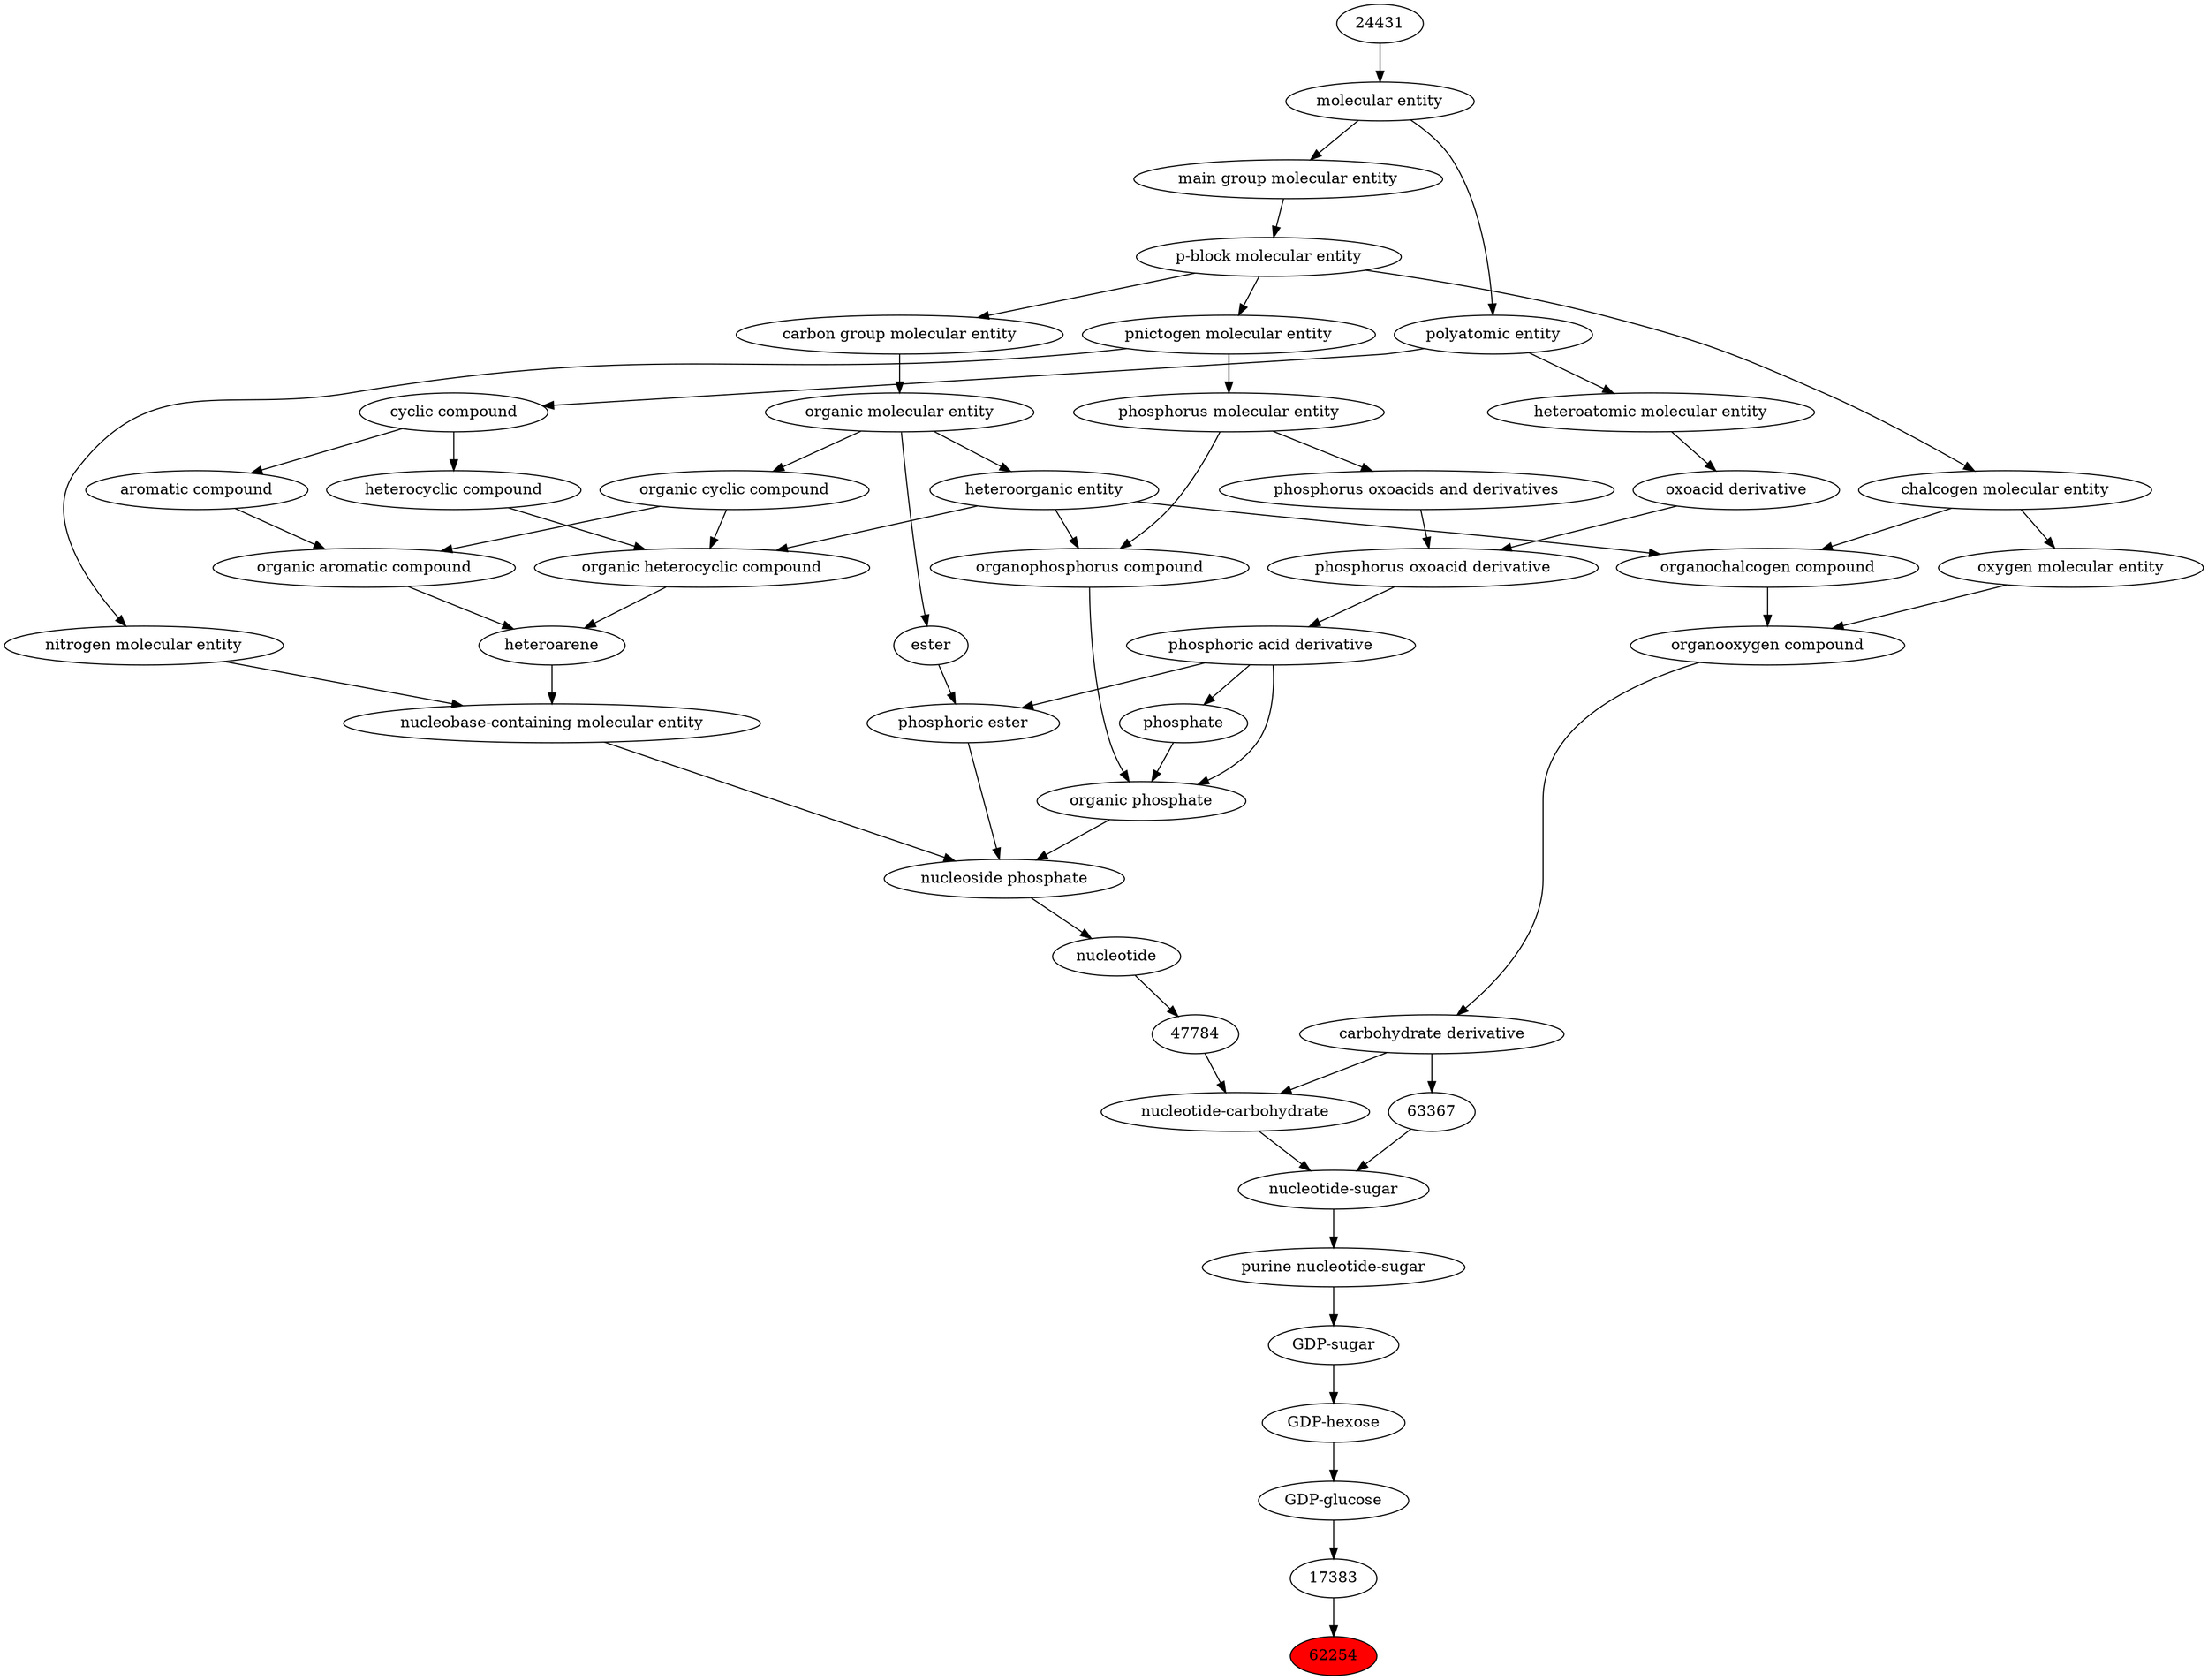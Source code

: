 digraph tree{ 
62254 [label="62254" fillcolor=red style=filled]
17383 -> 62254
17383 [label="17383"]
29062 -> 17383
29062 [label="GDP-glucose"]
21167 -> 29062
21167 [label="GDP-hexose"]
21169 -> 21167
21169 [label="GDP-sugar"]
64711 -> 21169
64711 [label="purine nucleotide-sugar"]
25609 -> 64711
25609 [label="nucleotide-sugar"]
35241 -> 25609
63367 -> 25609
35241 [label="nucleotide-carbohydrate"]
47784 -> 35241
63299 -> 35241
63367 [label="63367"]
63299 -> 63367
47784 [label="47784"]
36976 -> 47784
63299 [label="carbohydrate derivative"]
36963 -> 63299
36976 [label="nucleotide"]
25608 -> 36976
36963 [label="organooxygen compound"]
36962 -> 36963
25806 -> 36963
25608 [label="nucleoside phosphate"]
25703 -> 25608
37734 -> 25608
61120 -> 25608
36962 [label="organochalcogen compound"]
33285 -> 36962
33304 -> 36962
25806 [label="oxygen molecular entity"]
33304 -> 25806
25703 [label="organic phosphate"]
26079 -> 25703
25710 -> 25703
26020 -> 25703
37734 [label="phosphoric ester"]
26079 -> 37734
35701 -> 37734
61120 [label="nucleobase-containing molecular entity"]
33833 -> 61120
51143 -> 61120
33285 [label="heteroorganic entity"]
50860 -> 33285
33304 [label="chalcogen molecular entity"]
33675 -> 33304
26079 [label="phosphoric acid derivative"]
36359 -> 26079
25710 [label="organophosphorus compound"]
33285 -> 25710
26082 -> 25710
26020 [label="phosphate"]
26079 -> 26020
35701 [label="ester"]
50860 -> 35701
33833 [label="heteroarene"]
33659 -> 33833
24532 -> 33833
51143 [label="nitrogen molecular entity"]
33302 -> 51143
50860 [label="organic molecular entity"]
33582 -> 50860
33675 [label="p-block molecular entity"]
33579 -> 33675
36359 [label="phosphorus oxoacid derivative"]
33241 -> 36359
36360 -> 36359
26082 [label="phosphorus molecular entity"]
33302 -> 26082
33659 [label="organic aromatic compound"]
33832 -> 33659
33655 -> 33659
24532 [label="organic heterocyclic compound"]
33285 -> 24532
33832 -> 24532
5686 -> 24532
33302 [label="pnictogen molecular entity"]
33675 -> 33302
33582 [label="carbon group molecular entity"]
33675 -> 33582
33579 [label="main group molecular entity"]
23367 -> 33579
33241 [label="oxoacid derivative"]
37577 -> 33241
36360 [label="phosphorus oxoacids and derivatives"]
26082 -> 36360
33832 [label="organic cyclic compound"]
50860 -> 33832
33655 [label="aromatic compound"]
33595 -> 33655
5686 [label="heterocyclic compound"]
33595 -> 5686
23367 [label="molecular entity"]
24431 -> 23367
37577 [label="heteroatomic molecular entity"]
36357 -> 37577
33595 [label="cyclic compound"]
36357 -> 33595
24431 [label="24431"]
36357 [label="polyatomic entity"]
23367 -> 36357
}